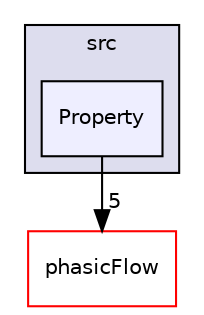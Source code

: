 digraph "src/Property" {
  compound=true
  node [ fontsize="10", fontname="Helvetica"];
  edge [ labelfontsize="10", labelfontname="Helvetica"];
  subgraph clusterdir_68267d1309a1af8e8297ef4c3efbcdba {
    graph [ bgcolor="#ddddee", pencolor="black", label="src" fontname="Helvetica", fontsize="10", URL="dir_68267d1309a1af8e8297ef4c3efbcdba.html"]
  dir_ae6d06344b508c00eebca750969a2aa6 [shape=box, label="Property", style="filled", fillcolor="#eeeeff", pencolor="black", URL="dir_ae6d06344b508c00eebca750969a2aa6.html"];
  }
  dir_cd7a5046d028e114fc17b2ebc2bd02d2 [shape=box label="phasicFlow" fillcolor="white" style="filled" color="red" URL="dir_cd7a5046d028e114fc17b2ebc2bd02d2.html"];
  dir_ae6d06344b508c00eebca750969a2aa6->dir_cd7a5046d028e114fc17b2ebc2bd02d2 [headlabel="5", labeldistance=1.5 headhref="dir_000180_000031.html"];
}
